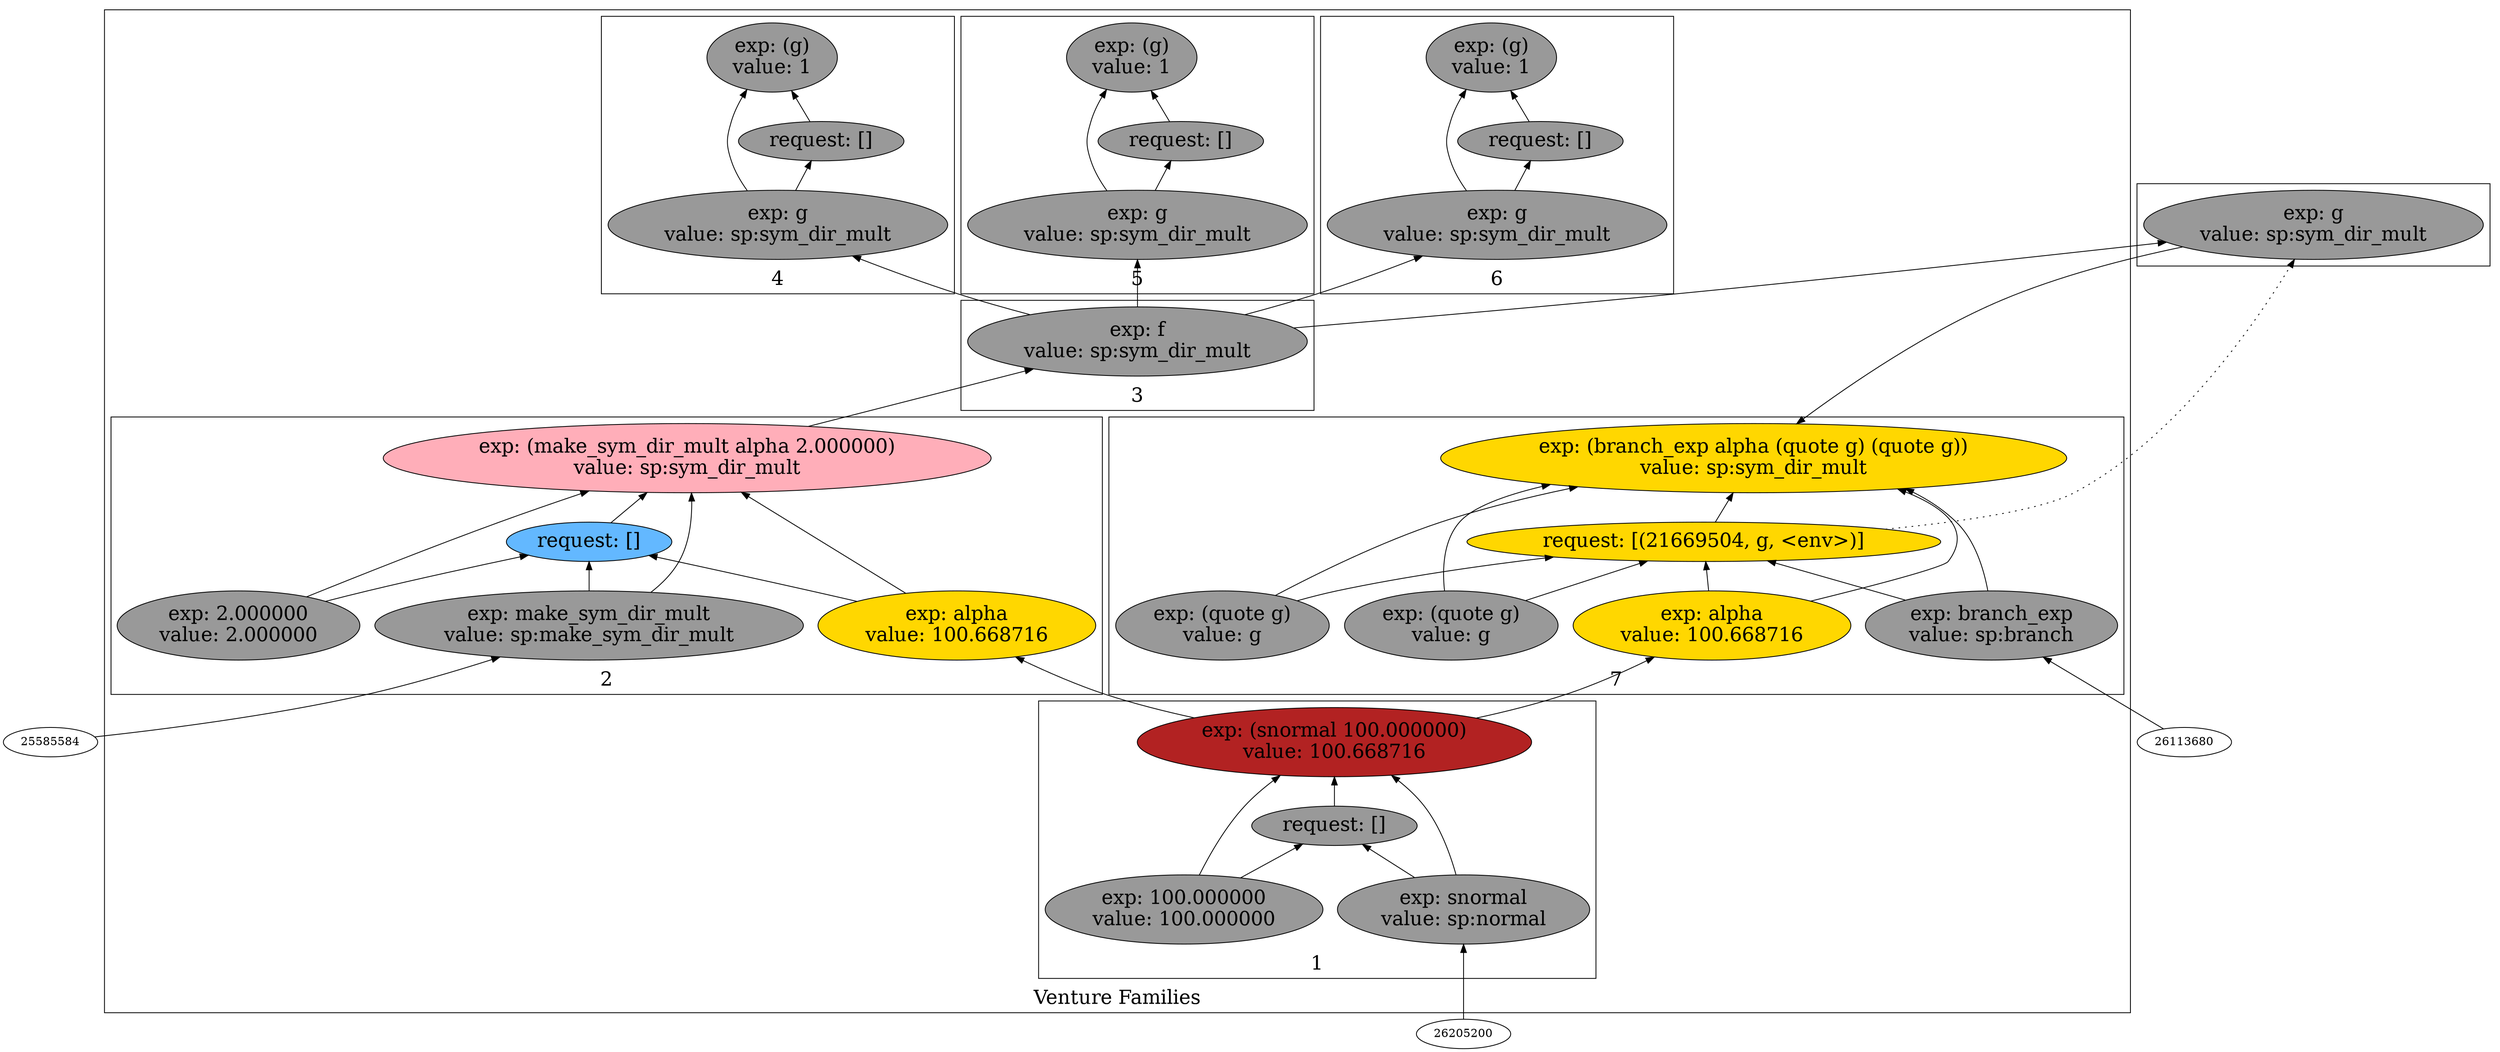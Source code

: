 digraph {
rankdir=BT
fontsize=24
subgraph cluster1 {
label="Venture Families"
subgraph cluster2 {
label="1"
"21242832"["fillcolor"="firebrick" "fontsize"="24" "label"="exp: (snormal 100.000000)\nvalue: 100.668716" "shape"="ellipse" "style"="filled" ]
"25697616"["fillcolor"="grey60" "fontsize"="24" "label"="request: []" "shape"="ellipse" "style"="filled" ]
"21585232"["fillcolor"="grey60" "fontsize"="24" "label"="exp: snormal\nvalue: sp:normal" "shape"="ellipse" "style"="filled" ]
"20015792"["fillcolor"="grey60" "fontsize"="24" "label"="exp: 100.000000\nvalue: 100.000000" "shape"="ellipse" "style"="filled" ]
}

subgraph cluster3 {
label="2"
"19090464"["fillcolor"="lightpink1" "fontsize"="24" "label"="exp: (make_sym_dir_mult alpha 2.000000)\nvalue: sp:sym_dir_mult" "shape"="ellipse" "style"="filled" ]
"19757488"["fillcolor"="steelblue1" "fontsize"="24" "label"="request: []" "shape"="ellipse" "style"="filled" ]
"19527392"["fillcolor"="grey60" "fontsize"="24" "label"="exp: make_sym_dir_mult\nvalue: sp:make_sym_dir_mult" "shape"="ellipse" "style"="filled" ]
"20003376"["fillcolor"="gold" "fontsize"="24" "label"="exp: alpha\nvalue: 100.668716" "shape"="ellipse" "style"="filled" ]
"19542832"["fillcolor"="grey60" "fontsize"="24" "label"="exp: 2.000000\nvalue: 2.000000" "shape"="ellipse" "style"="filled" ]
}

subgraph cluster4 {
label="3"
"20657840"["fillcolor"="grey60" "fontsize"="24" "label"="exp: f\nvalue: sp:sym_dir_mult" "shape"="ellipse" "style"="filled" ]
}

subgraph cluster5 {
label="4"
"19161760"["fillcolor"="grey60" "fontsize"="24" "label"="exp: (g)\nvalue: 1" "shape"="ellipse" "style"="filled" ]
"21008016"["fillcolor"="grey60" "fontsize"="24" "label"="request: []" "shape"="ellipse" "style"="filled" ]
"21054944"["fillcolor"="grey60" "fontsize"="24" "label"="exp: g\nvalue: sp:sym_dir_mult" "shape"="ellipse" "style"="filled" ]
}

subgraph cluster6 {
label="5"
"20544160"["fillcolor"="grey60" "fontsize"="24" "label"="exp: (g)\nvalue: 1" "shape"="ellipse" "style"="filled" ]
"19263232"["fillcolor"="grey60" "fontsize"="24" "label"="request: []" "shape"="ellipse" "style"="filled" ]
"21253792"["fillcolor"="grey60" "fontsize"="24" "label"="exp: g\nvalue: sp:sym_dir_mult" "shape"="ellipse" "style"="filled" ]
}

subgraph cluster7 {
label="6"
"20536048"["fillcolor"="grey60" "fontsize"="24" "label"="exp: (g)\nvalue: 1" "shape"="ellipse" "style"="filled" ]
"21280336"["fillcolor"="grey60" "fontsize"="24" "label"="request: []" "shape"="ellipse" "style"="filled" ]
"21594288"["fillcolor"="grey60" "fontsize"="24" "label"="exp: g\nvalue: sp:sym_dir_mult" "shape"="ellipse" "style"="filled" ]
}

subgraph cluster8 {
label="7"
"19964176"["fillcolor"="gold" "fontsize"="24" "label"="exp: (branch_exp alpha (quote g) (quote g))\nvalue: sp:sym_dir_mult" "shape"="ellipse" "style"="filled" ]
"21669504"["fillcolor"="gold" "fontsize"="24" "label"="request: [(21669504, g, <env>)]" "shape"="ellipse" "style"="filled" ]
"22140848"["fillcolor"="grey60" "fontsize"="24" "label"="exp: branch_exp\nvalue: sp:branch" "shape"="ellipse" "style"="filled" ]
"21285312"["fillcolor"="gold" "fontsize"="24" "label"="exp: alpha\nvalue: 100.668716" "shape"="ellipse" "style"="filled" ]
"17556832"["fillcolor"="grey60" "fontsize"="24" "label"="exp: (quote g)\nvalue: g" "shape"="ellipse" "style"="filled" ]
"21569072"["fillcolor"="grey60" "fontsize"="24" "label"="exp: (quote g)\nvalue: g" "shape"="ellipse" "style"="filled" ]
}

}

subgraph cluster9 {
label=""
"19555728"["fillcolor"="grey60" "fontsize"="24" "label"="exp: g\nvalue: sp:sym_dir_mult" "shape"="ellipse" "style"="filled" ]
}

"19527392" -> "19090464"["arrowhead"="normal" "color"="black" "constraint"="true" "style"="solid" ]
"19527392" -> "19757488"["arrowhead"="normal" "color"="black" "constraint"="true" "style"="solid" ]
"25585584" -> "19527392"["arrowhead"="normal" "color"="black" "constraint"="true" "style"="solid" ]
"20003376" -> "19090464"["arrowhead"="normal" "color"="black" "constraint"="true" "style"="solid" ]
"20003376" -> "19757488"["arrowhead"="normal" "color"="black" "constraint"="true" "style"="solid" ]
"21242832" -> "20003376"["arrowhead"="normal" "color"="black" "constraint"="true" "style"="solid" ]
"19542832" -> "19090464"["arrowhead"="normal" "color"="black" "constraint"="true" "style"="solid" ]
"19542832" -> "19757488"["arrowhead"="normal" "color"="black" "constraint"="true" "style"="solid" ]
"19757488" -> "19090464"["arrowhead"="normal" "color"="black" "constraint"="true" "style"="solid" ]
"21054944" -> "19161760"["arrowhead"="normal" "color"="black" "constraint"="true" "style"="solid" ]
"21054944" -> "21008016"["arrowhead"="normal" "color"="black" "constraint"="true" "style"="solid" ]
"20657840" -> "21054944"["arrowhead"="normal" "color"="black" "constraint"="true" "style"="solid" ]
"21008016" -> "19161760"["arrowhead"="normal" "color"="black" "constraint"="true" "style"="solid" ]
"20657840" -> "19555728"["arrowhead"="normal" "color"="black" "constraint"="true" "style"="solid" ]
"22140848" -> "19964176"["arrowhead"="normal" "color"="black" "constraint"="true" "style"="solid" ]
"22140848" -> "21669504"["arrowhead"="normal" "color"="black" "constraint"="true" "style"="solid" ]
"26113680" -> "22140848"["arrowhead"="normal" "color"="black" "constraint"="true" "style"="solid" ]
"21285312" -> "19964176"["arrowhead"="normal" "color"="black" "constraint"="true" "style"="solid" ]
"21285312" -> "21669504"["arrowhead"="normal" "color"="black" "constraint"="true" "style"="solid" ]
"21242832" -> "21285312"["arrowhead"="normal" "color"="black" "constraint"="true" "style"="solid" ]
"17556832" -> "19964176"["arrowhead"="normal" "color"="black" "constraint"="true" "style"="solid" ]
"17556832" -> "21669504"["arrowhead"="normal" "color"="black" "constraint"="true" "style"="solid" ]
"21569072" -> "19964176"["arrowhead"="normal" "color"="black" "constraint"="true" "style"="solid" ]
"21569072" -> "21669504"["arrowhead"="normal" "color"="black" "constraint"="true" "style"="solid" ]
"21669504" -> "19964176"["arrowhead"="normal" "color"="black" "constraint"="true" "style"="solid" ]
"19555728" -> "19964176"["arrowhead"="normal" "color"="black" "constraint"="true" "style"="solid" ]
"21669504" -> "19555728"["arrowhead"="normal" "color"="black" "constraint"="false" "style"="dotted" ]
"21594288" -> "20536048"["arrowhead"="normal" "color"="black" "constraint"="true" "style"="solid" ]
"21594288" -> "21280336"["arrowhead"="normal" "color"="black" "constraint"="true" "style"="solid" ]
"20657840" -> "21594288"["arrowhead"="normal" "color"="black" "constraint"="true" "style"="solid" ]
"21280336" -> "20536048"["arrowhead"="normal" "color"="black" "constraint"="true" "style"="solid" ]
"21253792" -> "20544160"["arrowhead"="normal" "color"="black" "constraint"="true" "style"="solid" ]
"21253792" -> "19263232"["arrowhead"="normal" "color"="black" "constraint"="true" "style"="solid" ]
"20657840" -> "21253792"["arrowhead"="normal" "color"="black" "constraint"="true" "style"="solid" ]
"19263232" -> "20544160"["arrowhead"="normal" "color"="black" "constraint"="true" "style"="solid" ]
"19090464" -> "20657840"["arrowhead"="normal" "color"="black" "constraint"="true" "style"="solid" ]
"21585232" -> "21242832"["arrowhead"="normal" "color"="black" "constraint"="true" "style"="solid" ]
"21585232" -> "25697616"["arrowhead"="normal" "color"="black" "constraint"="true" "style"="solid" ]
"26205200" -> "21585232"["arrowhead"="normal" "color"="black" "constraint"="true" "style"="solid" ]
"20015792" -> "21242832"["arrowhead"="normal" "color"="black" "constraint"="true" "style"="solid" ]
"20015792" -> "25697616"["arrowhead"="normal" "color"="black" "constraint"="true" "style"="solid" ]
"25697616" -> "21242832"["arrowhead"="normal" "color"="black" "constraint"="true" "style"="solid" ]

}